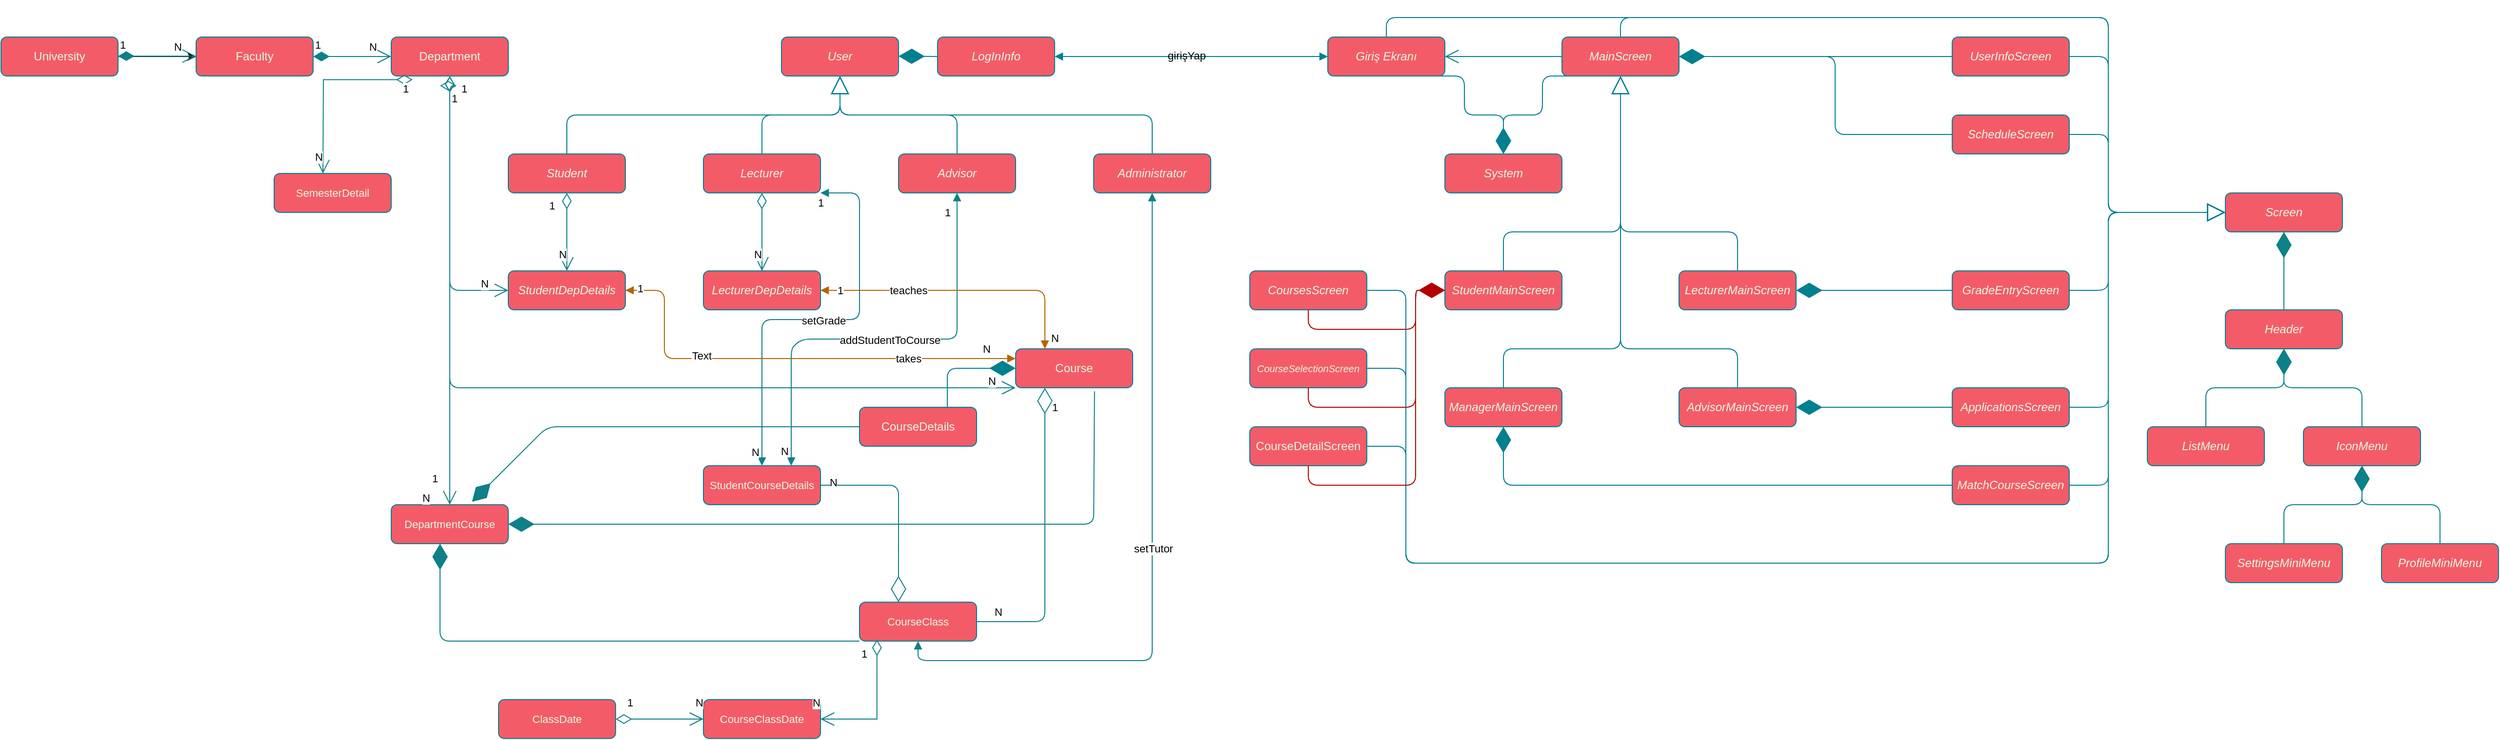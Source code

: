 <mxfile version="24.4.13" type="device">
  <diagram id="C5RBs43oDa-KdzZeNtuy" name="Page-1">
    <mxGraphModel dx="2745" dy="1398" grid="1" gridSize="10" guides="1" tooltips="1" connect="1" arrows="1" fold="1" page="1" pageScale="1" pageWidth="3600" pageHeight="1500" background="none" math="0" shadow="0">
      <root>
        <mxCell id="WIyWlLk6GJQsqaUBKTNV-0" />
        <mxCell id="WIyWlLk6GJQsqaUBKTNV-1" parent="WIyWlLk6GJQsqaUBKTNV-0" />
        <mxCell id="HRsbSEC_UIwpaZMOYt87-22" value="&lt;span style=&quot;font-style: italic; text-wrap: nowrap;&quot;&gt;User&lt;/span&gt;" style="html=1;whiteSpace=wrap;rounded=1;labelBackgroundColor=none;fillColor=#F45B69;strokeColor=#028090;fontColor=#E4FDE1;" parent="WIyWlLk6GJQsqaUBKTNV-1" vertex="1">
          <mxGeometry x="800" y="40" width="120" height="40" as="geometry" />
        </mxCell>
        <mxCell id="HRsbSEC_UIwpaZMOYt87-24" value="&lt;span style=&quot;font-style: italic; text-wrap: nowrap;&quot;&gt;Student&lt;/span&gt;" style="html=1;whiteSpace=wrap;rounded=1;labelBackgroundColor=none;fillColor=#F45B69;strokeColor=#028090;fontColor=#E4FDE1;" parent="WIyWlLk6GJQsqaUBKTNV-1" vertex="1">
          <mxGeometry x="520" y="160" width="120" height="40" as="geometry" />
        </mxCell>
        <mxCell id="HRsbSEC_UIwpaZMOYt87-25" value="&lt;span style=&quot;font-style: italic; text-wrap: nowrap;&quot;&gt;Advisor&lt;/span&gt;" style="html=1;whiteSpace=wrap;rounded=1;labelBackgroundColor=none;fillColor=#F45B69;strokeColor=#028090;fontColor=#E4FDE1;" parent="WIyWlLk6GJQsqaUBKTNV-1" vertex="1">
          <mxGeometry x="920" y="160" width="120" height="40" as="geometry" />
        </mxCell>
        <mxCell id="HRsbSEC_UIwpaZMOYt87-26" value="&lt;span style=&quot;font-style: italic; text-wrap: nowrap;&quot;&gt;Lecturer&lt;/span&gt;" style="html=1;whiteSpace=wrap;rounded=1;labelBackgroundColor=none;fillColor=#F45B69;strokeColor=#028090;fontColor=#E4FDE1;" parent="WIyWlLk6GJQsqaUBKTNV-1" vertex="1">
          <mxGeometry x="720" y="160" width="120" height="40" as="geometry" />
        </mxCell>
        <mxCell id="HRsbSEC_UIwpaZMOYt87-27" value="&lt;i&gt;Administrator&lt;/i&gt;" style="html=1;whiteSpace=wrap;align=center;rounded=1;labelBackgroundColor=none;fillColor=#F45B69;strokeColor=#028090;fontColor=#E4FDE1;" parent="WIyWlLk6GJQsqaUBKTNV-1" vertex="1">
          <mxGeometry x="1120" y="160" width="120" height="40" as="geometry" />
        </mxCell>
        <mxCell id="HRsbSEC_UIwpaZMOYt87-35" value="&lt;span style=&quot;font-style: italic; text-wrap: nowrap;&quot;&gt;System&lt;/span&gt;" style="html=1;whiteSpace=wrap;rounded=1;labelBackgroundColor=none;fillColor=#F45B69;strokeColor=#028090;fontColor=#E4FDE1;" parent="WIyWlLk6GJQsqaUBKTNV-1" vertex="1">
          <mxGeometry x="1480" y="160" width="120" height="40" as="geometry" />
        </mxCell>
        <mxCell id="HRsbSEC_UIwpaZMOYt87-36" value="&lt;span style=&quot;text-wrap: nowrap;&quot;&gt;&lt;i&gt;MainScreen&lt;/i&gt;&lt;/span&gt;" style="html=1;whiteSpace=wrap;rounded=1;labelBackgroundColor=none;fillColor=#F45B69;strokeColor=#028090;fontColor=#E4FDE1;" parent="WIyWlLk6GJQsqaUBKTNV-1" vertex="1">
          <mxGeometry x="1600" y="40" width="120" height="40" as="geometry" />
        </mxCell>
        <mxCell id="HRsbSEC_UIwpaZMOYt87-37" value="&lt;span style=&quot;font-style: italic; text-wrap: nowrap;&quot;&gt;Giriş Ekranı&lt;/span&gt;" style="html=1;whiteSpace=wrap;rounded=1;labelBackgroundColor=none;fillColor=#F45B69;strokeColor=#028090;fontColor=#E4FDE1;" parent="WIyWlLk6GJQsqaUBKTNV-1" vertex="1">
          <mxGeometry x="1360" y="40" width="120" height="40" as="geometry" />
        </mxCell>
        <mxCell id="HRsbSEC_UIwpaZMOYt87-39" value="" style="endArrow=diamondThin;endFill=1;endSize=24;html=1;rounded=1;entryX=0.5;entryY=0;entryDx=0;entryDy=0;labelBackgroundColor=none;strokeColor=#028090;fontColor=default;exitX=0.25;exitY=1;exitDx=0;exitDy=0;" parent="WIyWlLk6GJQsqaUBKTNV-1" source="HRsbSEC_UIwpaZMOYt87-36" target="HRsbSEC_UIwpaZMOYt87-35" edge="1">
          <mxGeometry width="160" relative="1" as="geometry">
            <mxPoint x="1580" y="70" as="sourcePoint" />
            <mxPoint x="1510" y="230" as="targetPoint" />
            <Array as="points">
              <mxPoint x="1580" y="80" />
              <mxPoint x="1580" y="120" />
              <mxPoint x="1540" y="120" />
            </Array>
          </mxGeometry>
        </mxCell>
        <mxCell id="HRsbSEC_UIwpaZMOYt87-47" value="&lt;span style=&quot;text-wrap: nowrap;&quot;&gt;&lt;i&gt;StudentMainScreen&lt;/i&gt;&lt;/span&gt;" style="html=1;whiteSpace=wrap;rounded=1;labelBackgroundColor=none;fillColor=#F45B69;strokeColor=#028090;fontColor=#E4FDE1;" parent="WIyWlLk6GJQsqaUBKTNV-1" vertex="1">
          <mxGeometry x="1480" y="280" width="120" height="40" as="geometry" />
        </mxCell>
        <mxCell id="HRsbSEC_UIwpaZMOYt87-48" value="&lt;span style=&quot;text-wrap: nowrap;&quot;&gt;&lt;i&gt;ManagerMainScreen&lt;/i&gt;&lt;/span&gt;" style="html=1;whiteSpace=wrap;rounded=1;strokeColor=#028090;labelBackgroundColor=none;fillColor=#F45B69;fontColor=#E4FDE1;" parent="WIyWlLk6GJQsqaUBKTNV-1" vertex="1">
          <mxGeometry x="1480" y="400" width="120" height="40" as="geometry" />
        </mxCell>
        <mxCell id="HRsbSEC_UIwpaZMOYt87-49" value="&lt;span style=&quot;text-wrap: nowrap;&quot;&gt;&lt;i&gt;AdvisorMainScreen&lt;/i&gt;&lt;/span&gt;" style="html=1;whiteSpace=wrap;rounded=1;labelBackgroundColor=none;fillColor=#F45B69;strokeColor=#028090;fontColor=#E4FDE1;" parent="WIyWlLk6GJQsqaUBKTNV-1" vertex="1">
          <mxGeometry x="1720" y="400" width="120" height="40" as="geometry" />
        </mxCell>
        <mxCell id="HRsbSEC_UIwpaZMOYt87-50" value="&lt;span style=&quot;text-wrap: nowrap;&quot;&gt;&lt;i&gt;LecturerMainScreen&lt;/i&gt;&lt;/span&gt;" style="html=1;whiteSpace=wrap;rounded=1;labelBackgroundColor=none;fillColor=#F45B69;strokeColor=#028090;fontColor=#E4FDE1;" parent="WIyWlLk6GJQsqaUBKTNV-1" vertex="1">
          <mxGeometry x="1720" y="280" width="120" height="40" as="geometry" />
        </mxCell>
        <mxCell id="HRsbSEC_UIwpaZMOYt87-58" value="" style="endArrow=diamondThin;endFill=1;endSize=24;html=1;rounded=1;entryX=0.5;entryY=0;entryDx=0;entryDy=0;labelBackgroundColor=none;strokeColor=#028090;fontColor=default;exitX=0.75;exitY=1;exitDx=0;exitDy=0;" parent="WIyWlLk6GJQsqaUBKTNV-1" source="HRsbSEC_UIwpaZMOYt87-37" target="HRsbSEC_UIwpaZMOYt87-35" edge="1">
          <mxGeometry width="160" relative="1" as="geometry">
            <mxPoint x="1420" y="160" as="sourcePoint" />
            <mxPoint x="1540" y="90" as="targetPoint" />
            <Array as="points">
              <mxPoint x="1500" y="80" />
              <mxPoint x="1500" y="120" />
              <mxPoint x="1540" y="120" />
            </Array>
          </mxGeometry>
        </mxCell>
        <mxCell id="HRsbSEC_UIwpaZMOYt87-59" value="&lt;span style=&quot;text-wrap: nowrap;&quot;&gt;&lt;i&gt;CoursesScreen&lt;/i&gt;&lt;/span&gt;" style="html=1;whiteSpace=wrap;rounded=1;labelBackgroundColor=none;fillColor=#F45B69;strokeColor=#028090;fontColor=#E4FDE1;" parent="WIyWlLk6GJQsqaUBKTNV-1" vertex="1">
          <mxGeometry x="1280" y="280" width="120" height="40" as="geometry" />
        </mxCell>
        <mxCell id="HRsbSEC_UIwpaZMOYt87-61" value="&lt;span style=&quot;text-wrap: nowrap;&quot;&gt;&lt;i&gt;ScheduleScreen&lt;/i&gt;&lt;/span&gt;" style="html=1;whiteSpace=wrap;rounded=1;labelBackgroundColor=none;fillColor=#F45B69;strokeColor=#028090;fontColor=#E4FDE1;" parent="WIyWlLk6GJQsqaUBKTNV-1" vertex="1">
          <mxGeometry x="2000" y="120" width="120" height="40" as="geometry" />
        </mxCell>
        <mxCell id="HRsbSEC_UIwpaZMOYt87-62" value="&lt;span style=&quot;text-wrap: nowrap;&quot;&gt;&lt;i&gt;UserInfoScreen&lt;/i&gt;&lt;/span&gt;" style="html=1;whiteSpace=wrap;rounded=1;labelBackgroundColor=none;fillColor=#F45B69;strokeColor=#028090;fontColor=#E4FDE1;" parent="WIyWlLk6GJQsqaUBKTNV-1" vertex="1">
          <mxGeometry x="2000" y="40" width="120" height="40" as="geometry" />
        </mxCell>
        <mxCell id="HRsbSEC_UIwpaZMOYt87-63" value="&lt;span style=&quot;text-wrap: nowrap;&quot;&gt;&lt;i&gt;ApplicationsScreen&lt;/i&gt;&lt;/span&gt;" style="html=1;whiteSpace=wrap;rounded=1;labelBackgroundColor=none;fillColor=#F45B69;strokeColor=#028090;fontColor=#E4FDE1;" parent="WIyWlLk6GJQsqaUBKTNV-1" vertex="1">
          <mxGeometry x="2000" y="400" width="120" height="40" as="geometry" />
        </mxCell>
        <mxCell id="HRsbSEC_UIwpaZMOYt87-67" value="" style="endArrow=diamondThin;endFill=1;endSize=24;html=1;rounded=1;entryX=0;entryY=0.5;entryDx=0;entryDy=0;exitX=0.5;exitY=1;exitDx=0;exitDy=0;labelBackgroundColor=none;strokeColor=#B20000;fontColor=default;fillColor=#e51400;" parent="WIyWlLk6GJQsqaUBKTNV-1" source="HRsbSEC_UIwpaZMOYt87-59" target="HRsbSEC_UIwpaZMOYt87-47" edge="1">
          <mxGeometry width="160" relative="1" as="geometry">
            <mxPoint x="1360" y="290" as="sourcePoint" />
            <mxPoint x="1520" y="390" as="targetPoint" />
            <Array as="points">
              <mxPoint x="1340" y="340" />
              <mxPoint x="1450" y="340" />
              <mxPoint x="1450" y="300" />
            </Array>
          </mxGeometry>
        </mxCell>
        <mxCell id="HRsbSEC_UIwpaZMOYt87-68" value="" style="endArrow=diamondThin;endFill=1;endSize=24;html=1;rounded=1;exitX=0;exitY=0.5;exitDx=0;exitDy=0;fillColor=#F45B69;strokeColor=#028090;labelBackgroundColor=none;fontColor=default;entryX=1;entryY=0.5;entryDx=0;entryDy=0;" parent="WIyWlLk6GJQsqaUBKTNV-1" source="HRsbSEC_UIwpaZMOYt87-62" target="HRsbSEC_UIwpaZMOYt87-36" edge="1">
          <mxGeometry width="160" relative="1" as="geometry">
            <mxPoint x="1740" y="110" as="sourcePoint" />
            <mxPoint x="1800" y="50" as="targetPoint" />
            <Array as="points">
              <mxPoint x="1850" y="60" />
            </Array>
          </mxGeometry>
        </mxCell>
        <mxCell id="HRsbSEC_UIwpaZMOYt87-69" value="" style="endArrow=diamondThin;endFill=1;endSize=24;html=1;rounded=1;exitX=0;exitY=0.5;exitDx=0;exitDy=0;fillColor=#F45B69;strokeColor=#028090;labelBackgroundColor=none;fontColor=default;entryX=1;entryY=0.5;entryDx=0;entryDy=0;" parent="WIyWlLk6GJQsqaUBKTNV-1" source="HRsbSEC_UIwpaZMOYt87-61" target="HRsbSEC_UIwpaZMOYt87-36" edge="1">
          <mxGeometry width="160" relative="1" as="geometry">
            <mxPoint x="1800" y="170" as="sourcePoint" />
            <mxPoint x="1790" y="100" as="targetPoint" />
            <Array as="points">
              <mxPoint x="1880" y="140" />
              <mxPoint x="1880" y="60" />
            </Array>
          </mxGeometry>
        </mxCell>
        <mxCell id="HRsbSEC_UIwpaZMOYt87-71" value="&lt;span style=&quot;text-wrap: nowrap;&quot;&gt;&lt;i&gt;&lt;font style=&quot;font-size: 10px;&quot;&gt;CourseSelectionScreen&lt;/font&gt;&lt;/i&gt;&lt;/span&gt;" style="html=1;whiteSpace=wrap;rounded=1;labelBackgroundColor=none;fillColor=#F45B69;strokeColor=#028090;fontColor=#E4FDE1;" parent="WIyWlLk6GJQsqaUBKTNV-1" vertex="1">
          <mxGeometry x="1280" y="360" width="120" height="40" as="geometry" />
        </mxCell>
        <mxCell id="HRsbSEC_UIwpaZMOYt87-73" value="Faculty" style="html=1;whiteSpace=wrap;rounded=1;labelBackgroundColor=none;fillColor=#F45B69;strokeColor=#028090;fontColor=#E4FDE1;" parent="WIyWlLk6GJQsqaUBKTNV-1" vertex="1">
          <mxGeometry x="200" y="40" width="120" height="40" as="geometry" />
        </mxCell>
        <mxCell id="HRsbSEC_UIwpaZMOYt87-88" value="" style="endArrow=diamondThin;endFill=1;endSize=24;html=1;rounded=1;exitX=0;exitY=0.5;exitDx=0;exitDy=0;entryX=1;entryY=0.5;entryDx=0;entryDy=0;labelBackgroundColor=none;strokeColor=#028090;fontColor=default;" parent="WIyWlLk6GJQsqaUBKTNV-1" source="HRsbSEC_UIwpaZMOYt87-63" target="HRsbSEC_UIwpaZMOYt87-49" edge="1">
          <mxGeometry width="160" relative="1" as="geometry">
            <mxPoint x="1960" y="510" as="sourcePoint" />
            <mxPoint x="2120" y="510" as="targetPoint" />
          </mxGeometry>
        </mxCell>
        <mxCell id="HRsbSEC_UIwpaZMOYt87-89" value="Course" style="html=1;whiteSpace=wrap;rounded=1;labelBackgroundColor=none;fillColor=#F45B69;strokeColor=#028090;fontColor=#E4FDE1;" parent="WIyWlLk6GJQsqaUBKTNV-1" vertex="1">
          <mxGeometry x="1040" y="360" width="120" height="40" as="geometry" />
        </mxCell>
        <mxCell id="HRsbSEC_UIwpaZMOYt87-106" value="" style="endArrow=open;endFill=1;endSize=12;html=1;rounded=1;exitX=0;exitY=0.5;exitDx=0;exitDy=0;entryX=1;entryY=0.5;entryDx=0;entryDy=0;labelBackgroundColor=none;strokeColor=#028090;fontColor=default;" parent="WIyWlLk6GJQsqaUBKTNV-1" source="HRsbSEC_UIwpaZMOYt87-36" target="HRsbSEC_UIwpaZMOYt87-37" edge="1">
          <mxGeometry width="160" relative="1" as="geometry">
            <mxPoint x="1480" y="220" as="sourcePoint" />
            <mxPoint x="1640" y="220" as="targetPoint" />
            <Array as="points">
              <mxPoint x="1560" y="60" />
              <mxPoint x="1510" y="60" />
            </Array>
          </mxGeometry>
        </mxCell>
        <mxCell id="HRsbSEC_UIwpaZMOYt87-118" value="" style="endArrow=block;endSize=16;endFill=0;html=1;rounded=1;exitX=0.5;exitY=0;exitDx=0;exitDy=0;entryX=0.5;entryY=1;entryDx=0;entryDy=0;labelBackgroundColor=none;strokeColor=#028090;fontColor=default;" parent="WIyWlLk6GJQsqaUBKTNV-1" source="HRsbSEC_UIwpaZMOYt87-24" target="HRsbSEC_UIwpaZMOYt87-22" edge="1">
          <mxGeometry width="160" relative="1" as="geometry">
            <mxPoint x="710" y="150" as="sourcePoint" />
            <mxPoint x="830" y="80" as="targetPoint" />
            <Array as="points">
              <mxPoint x="580" y="120" />
              <mxPoint x="740" y="120" />
              <mxPoint x="860" y="120" />
            </Array>
            <mxPoint as="offset" />
          </mxGeometry>
        </mxCell>
        <mxCell id="HRsbSEC_UIwpaZMOYt87-119" value="" style="endArrow=block;endSize=16;endFill=0;html=1;rounded=1;exitX=0.5;exitY=0;exitDx=0;exitDy=0;entryX=0.5;entryY=1;entryDx=0;entryDy=0;labelBackgroundColor=none;strokeColor=#028090;fontColor=default;" parent="WIyWlLk6GJQsqaUBKTNV-1" source="HRsbSEC_UIwpaZMOYt87-25" target="HRsbSEC_UIwpaZMOYt87-22" edge="1">
          <mxGeometry width="160" relative="1" as="geometry">
            <mxPoint x="750" y="180" as="sourcePoint" />
            <mxPoint x="920" y="130" as="targetPoint" />
            <Array as="points">
              <mxPoint x="980" y="120" />
              <mxPoint x="860" y="120" />
            </Array>
            <mxPoint as="offset" />
          </mxGeometry>
        </mxCell>
        <mxCell id="HRsbSEC_UIwpaZMOYt87-120" value="" style="endArrow=block;endSize=16;endFill=0;html=1;rounded=1;labelBackgroundColor=none;strokeColor=#028090;fontColor=default;exitX=0.5;exitY=0;exitDx=0;exitDy=0;" parent="WIyWlLk6GJQsqaUBKTNV-1" source="HRsbSEC_UIwpaZMOYt87-26" edge="1">
          <mxGeometry width="160" relative="1" as="geometry">
            <mxPoint x="740" y="160" as="sourcePoint" />
            <mxPoint x="860" y="80" as="targetPoint" />
            <Array as="points">
              <mxPoint x="780" y="120" />
              <mxPoint x="860" y="120" />
            </Array>
            <mxPoint as="offset" />
          </mxGeometry>
        </mxCell>
        <mxCell id="HRsbSEC_UIwpaZMOYt87-123" value="" style="endArrow=block;endSize=16;endFill=0;html=1;rounded=1;fillColor=#F45B69;strokeColor=#028090;labelBackgroundColor=none;fontColor=default;" parent="WIyWlLk6GJQsqaUBKTNV-1" edge="1">
          <mxGeometry width="160" relative="1" as="geometry">
            <mxPoint x="1540" y="280" as="sourcePoint" />
            <mxPoint x="1660" y="80" as="targetPoint" />
            <Array as="points">
              <mxPoint x="1540" y="240" />
              <mxPoint x="1660" y="240" />
            </Array>
            <mxPoint as="offset" />
          </mxGeometry>
        </mxCell>
        <mxCell id="HRsbSEC_UIwpaZMOYt87-124" value="" style="endArrow=block;endSize=16;endFill=0;html=1;rounded=1;fillColor=#F45B69;strokeColor=#028090;labelBackgroundColor=none;fontColor=default;entryX=0.5;entryY=1;entryDx=0;entryDy=0;" parent="WIyWlLk6GJQsqaUBKTNV-1" target="HRsbSEC_UIwpaZMOYt87-36" edge="1">
          <mxGeometry width="160" relative="1" as="geometry">
            <mxPoint x="1780" y="280" as="sourcePoint" />
            <mxPoint x="1670" y="110" as="targetPoint" />
            <Array as="points">
              <mxPoint x="1780" y="240" />
              <mxPoint x="1660" y="240" />
            </Array>
            <mxPoint as="offset" />
          </mxGeometry>
        </mxCell>
        <mxCell id="HRsbSEC_UIwpaZMOYt87-137" value="CourseDetailScreen" style="html=1;whiteSpace=wrap;rounded=1;labelBackgroundColor=none;fillColor=#F45B69;strokeColor=#028090;fontColor=#E4FDE1;" parent="WIyWlLk6GJQsqaUBKTNV-1" vertex="1">
          <mxGeometry x="1280" y="440" width="120" height="40" as="geometry" />
        </mxCell>
        <mxCell id="HRsbSEC_UIwpaZMOYt87-145" value="&lt;span style=&quot;text-wrap: nowrap;&quot;&gt;&lt;i&gt;GradeEntryScreen&lt;/i&gt;&lt;/span&gt;" style="html=1;whiteSpace=wrap;rounded=1;labelBackgroundColor=none;fillColor=#F45B69;strokeColor=#028090;fontColor=#E4FDE1;" parent="WIyWlLk6GJQsqaUBKTNV-1" vertex="1">
          <mxGeometry x="2000" y="280" width="120" height="40" as="geometry" />
        </mxCell>
        <mxCell id="HRsbSEC_UIwpaZMOYt87-146" value="" style="endArrow=diamondThin;endFill=1;endSize=24;html=1;rounded=1;exitX=0;exitY=0.5;exitDx=0;exitDy=0;entryX=1;entryY=0.5;entryDx=0;entryDy=0;fillColor=#F45B69;strokeColor=#028090;labelBackgroundColor=none;fontColor=default;" parent="WIyWlLk6GJQsqaUBKTNV-1" source="HRsbSEC_UIwpaZMOYt87-145" target="HRsbSEC_UIwpaZMOYt87-50" edge="1">
          <mxGeometry width="160" relative="1" as="geometry">
            <mxPoint x="2160" y="280" as="sourcePoint" />
            <mxPoint x="1880" y="310" as="targetPoint" />
            <Array as="points" />
          </mxGeometry>
        </mxCell>
        <mxCell id="HRsbSEC_UIwpaZMOYt87-171" value="" style="endArrow=block;startArrow=block;endFill=1;startFill=1;html=1;rounded=1;exitX=0;exitY=0.5;exitDx=0;exitDy=0;labelBackgroundColor=none;strokeColor=#028090;fontColor=default;entryX=1;entryY=0.5;entryDx=0;entryDy=0;" parent="WIyWlLk6GJQsqaUBKTNV-1" source="HRsbSEC_UIwpaZMOYt87-37" target="sTvr0ehfiAIf0PpwYISD-98" edge="1">
          <mxGeometry width="160" relative="1" as="geometry">
            <mxPoint x="1190" y="60" as="sourcePoint" />
            <mxPoint x="990" y="60" as="targetPoint" />
            <Array as="points">
              <mxPoint x="1320" y="60" />
              <mxPoint x="1200" y="60" />
              <mxPoint x="1110" y="60" />
            </Array>
          </mxGeometry>
        </mxCell>
        <mxCell id="HRsbSEC_UIwpaZMOYt87-172" value="girişYap" style="edgeLabel;html=1;align=center;verticalAlign=middle;resizable=0;points=[];rounded=1;labelBackgroundColor=none;fontColor=#000000;" parent="HRsbSEC_UIwpaZMOYt87-171" vertex="1" connectable="0">
          <mxGeometry x="0.04" y="-1" relative="1" as="geometry">
            <mxPoint as="offset" />
          </mxGeometry>
        </mxCell>
        <mxCell id="S6y_KCnDZLDPWBw1cH6A-22" value="" style="endArrow=block;endSize=16;endFill=0;html=1;rounded=1;fillColor=#F45B69;strokeColor=#028090;labelBackgroundColor=none;fontColor=default;exitX=0.5;exitY=0;exitDx=0;exitDy=0;" parent="WIyWlLk6GJQsqaUBKTNV-1" source="HRsbSEC_UIwpaZMOYt87-48" edge="1">
          <mxGeometry width="160" relative="1" as="geometry">
            <mxPoint x="1540" y="400" as="sourcePoint" />
            <mxPoint x="1660" y="80" as="targetPoint" />
            <Array as="points">
              <mxPoint x="1540" y="360" />
              <mxPoint x="1610" y="360" />
              <mxPoint x="1660" y="360" />
            </Array>
            <mxPoint as="offset" />
          </mxGeometry>
        </mxCell>
        <mxCell id="S6y_KCnDZLDPWBw1cH6A-23" value="" style="endArrow=block;endSize=16;endFill=0;html=1;rounded=1;fillColor=#F45B69;strokeColor=#028090;labelBackgroundColor=none;fontColor=default;" parent="WIyWlLk6GJQsqaUBKTNV-1" edge="1">
          <mxGeometry width="160" relative="1" as="geometry">
            <mxPoint x="1780" y="400" as="sourcePoint" />
            <mxPoint x="1660" y="80" as="targetPoint" />
            <Array as="points">
              <mxPoint x="1780" y="360" />
              <mxPoint x="1660" y="360" />
            </Array>
            <mxPoint as="offset" />
          </mxGeometry>
        </mxCell>
        <mxCell id="cDQj4f9Aj8YG3tiFzV7H-1" value="" style="endArrow=block;endSize=16;endFill=0;html=1;rounded=1;exitX=0.5;exitY=0;exitDx=0;exitDy=0;entryX=0.5;entryY=1;entryDx=0;entryDy=0;labelBackgroundColor=none;strokeColor=#028090;fontColor=default;" parent="WIyWlLk6GJQsqaUBKTNV-1" source="HRsbSEC_UIwpaZMOYt87-27" target="HRsbSEC_UIwpaZMOYt87-22" edge="1">
          <mxGeometry width="160" relative="1" as="geometry">
            <mxPoint x="1140" y="150" as="sourcePoint" />
            <mxPoint x="1020" y="70" as="targetPoint" />
            <Array as="points">
              <mxPoint x="1180" y="120" />
              <mxPoint x="1125" y="120" />
              <mxPoint x="860" y="120" />
            </Array>
            <mxPoint as="offset" />
          </mxGeometry>
        </mxCell>
        <mxCell id="cDQj4f9Aj8YG3tiFzV7H-3" value="&lt;span style=&quot;text-wrap: nowrap;&quot;&gt;&lt;i&gt;MatchCourseScreen&lt;/i&gt;&lt;/span&gt;" style="html=1;whiteSpace=wrap;rounded=1;labelBackgroundColor=none;fillColor=#F45B69;strokeColor=#028090;fontColor=#E4FDE1;" parent="WIyWlLk6GJQsqaUBKTNV-1" vertex="1">
          <mxGeometry x="2000" y="480" width="120" height="40" as="geometry" />
        </mxCell>
        <mxCell id="cDQj4f9Aj8YG3tiFzV7H-4" value="" style="endArrow=diamondThin;endFill=1;endSize=24;html=1;rounded=1;exitX=0;exitY=0.5;exitDx=0;exitDy=0;labelBackgroundColor=none;strokeColor=#028090;fontColor=default;entryX=0.5;entryY=1;entryDx=0;entryDy=0;" parent="WIyWlLk6GJQsqaUBKTNV-1" source="cDQj4f9Aj8YG3tiFzV7H-3" target="HRsbSEC_UIwpaZMOYt87-48" edge="1">
          <mxGeometry width="160" relative="1" as="geometry">
            <mxPoint x="1990" y="499.47" as="sourcePoint" />
            <mxPoint x="1830" y="499" as="targetPoint" />
            <Array as="points">
              <mxPoint x="1540" y="500" />
            </Array>
          </mxGeometry>
        </mxCell>
        <mxCell id="sTvr0ehfiAIf0PpwYISD-0" value="CourseDetails" style="html=1;whiteSpace=wrap;rounded=1;labelBackgroundColor=none;fillColor=#F45B69;strokeColor=#028090;fontColor=#E4FDE1;" parent="WIyWlLk6GJQsqaUBKTNV-1" vertex="1">
          <mxGeometry x="880" y="420" width="120" height="40" as="geometry" />
        </mxCell>
        <mxCell id="sTvr0ehfiAIf0PpwYISD-52" value="" style="edgeStyle=orthogonalEdgeStyle;rounded=0;orthogonalLoop=1;jettySize=auto;html=1;" parent="WIyWlLk6GJQsqaUBKTNV-1" source="sTvr0ehfiAIf0PpwYISD-3" target="HRsbSEC_UIwpaZMOYt87-73" edge="1">
          <mxGeometry relative="1" as="geometry" />
        </mxCell>
        <mxCell id="sTvr0ehfiAIf0PpwYISD-3" value="University" style="html=1;whiteSpace=wrap;rounded=1;labelBackgroundColor=none;fillColor=#F45B69;strokeColor=#028090;fontColor=#E4FDE1;" parent="WIyWlLk6GJQsqaUBKTNV-1" vertex="1">
          <mxGeometry y="40" width="120" height="40" as="geometry" />
        </mxCell>
        <mxCell id="sTvr0ehfiAIf0PpwYISD-4" value="Department" style="html=1;whiteSpace=wrap;rounded=1;labelBackgroundColor=none;fillColor=#F45B69;strokeColor=#028090;fontColor=#E4FDE1;" parent="WIyWlLk6GJQsqaUBKTNV-1" vertex="1">
          <mxGeometry x="400" y="40" width="120" height="40" as="geometry" />
        </mxCell>
        <mxCell id="sTvr0ehfiAIf0PpwYISD-5" value="&lt;span style=&quot;font-style: italic; text-wrap: nowrap;&quot;&gt;StudentDepDetails&lt;/span&gt;" style="html=1;whiteSpace=wrap;rounded=1;labelBackgroundColor=none;fillColor=#F45B69;strokeColor=#028090;fontColor=#E4FDE1;" parent="WIyWlLk6GJQsqaUBKTNV-1" vertex="1">
          <mxGeometry x="520" y="280" width="120" height="40" as="geometry" />
        </mxCell>
        <mxCell id="sTvr0ehfiAIf0PpwYISD-6" value="&lt;span style=&quot;font-style: italic; text-wrap: nowrap;&quot;&gt;LecturerDepDetails&lt;/span&gt;" style="html=1;whiteSpace=wrap;rounded=1;labelBackgroundColor=none;fillColor=#F45B69;strokeColor=#028090;fontColor=#E4FDE1;" parent="WIyWlLk6GJQsqaUBKTNV-1" vertex="1">
          <mxGeometry x="720" y="280" width="120" height="40" as="geometry" />
        </mxCell>
        <mxCell id="sTvr0ehfiAIf0PpwYISD-7" value="" style="endArrow=open;html=1;endSize=12;startArrow=diamondThin;startSize=14;startFill=0;edgeStyle=orthogonalEdgeStyle;rounded=0;exitX=0.5;exitY=1;exitDx=0;exitDy=0;entryX=0.5;entryY=0;entryDx=0;entryDy=0;fillColor=#b0e3e6;strokeColor=#0e8088;" parent="WIyWlLk6GJQsqaUBKTNV-1" source="HRsbSEC_UIwpaZMOYt87-24" target="sTvr0ehfiAIf0PpwYISD-5" edge="1">
          <mxGeometry relative="1" as="geometry">
            <mxPoint x="550" y="240" as="sourcePoint" />
            <mxPoint x="710" y="240" as="targetPoint" />
          </mxGeometry>
        </mxCell>
        <mxCell id="sTvr0ehfiAIf0PpwYISD-9" value="N" style="edgeLabel;resizable=0;html=1;align=right;verticalAlign=top;" parent="sTvr0ehfiAIf0PpwYISD-7" connectable="0" vertex="1">
          <mxGeometry x="1" relative="1" as="geometry">
            <mxPoint y="-30" as="offset" />
          </mxGeometry>
        </mxCell>
        <mxCell id="sTvr0ehfiAIf0PpwYISD-11" value="" style="endArrow=open;html=1;endSize=12;startArrow=diamondThin;startSize=14;startFill=0;edgeStyle=orthogonalEdgeStyle;rounded=0;exitX=0.5;exitY=1;exitDx=0;exitDy=0;fillColor=#b0e3e6;strokeColor=#0e8088;" parent="WIyWlLk6GJQsqaUBKTNV-1" source="HRsbSEC_UIwpaZMOYt87-26" edge="1">
          <mxGeometry relative="1" as="geometry">
            <mxPoint x="779.57" y="210" as="sourcePoint" />
            <mxPoint x="780" y="280" as="targetPoint" />
          </mxGeometry>
        </mxCell>
        <mxCell id="sTvr0ehfiAIf0PpwYISD-12" value="N" style="edgeLabel;resizable=0;html=1;align=right;verticalAlign=top;" parent="sTvr0ehfiAIf0PpwYISD-11" connectable="0" vertex="1">
          <mxGeometry x="1" relative="1" as="geometry">
            <mxPoint y="-30" as="offset" />
          </mxGeometry>
        </mxCell>
        <mxCell id="sTvr0ehfiAIf0PpwYISD-17" value="" style="endArrow=open;html=1;endSize=12;startArrow=diamondThin;startSize=14;startFill=0;edgeStyle=orthogonalEdgeStyle;rounded=1;exitX=0.5;exitY=1;exitDx=0;exitDy=0;entryX=0;entryY=0.5;entryDx=0;entryDy=0;fillColor=#b0e3e6;strokeColor=#0e8088;curved=0;" parent="WIyWlLk6GJQsqaUBKTNV-1" source="sTvr0ehfiAIf0PpwYISD-4" target="sTvr0ehfiAIf0PpwYISD-5" edge="1">
          <mxGeometry relative="1" as="geometry">
            <mxPoint x="360" y="190" as="sourcePoint" />
            <mxPoint x="520" y="190" as="targetPoint" />
          </mxGeometry>
        </mxCell>
        <mxCell id="sTvr0ehfiAIf0PpwYISD-19" value="N" style="edgeLabel;resizable=0;html=1;align=right;verticalAlign=top;" parent="sTvr0ehfiAIf0PpwYISD-17" connectable="0" vertex="1">
          <mxGeometry x="1" relative="1" as="geometry">
            <mxPoint x="-20" y="-20" as="offset" />
          </mxGeometry>
        </mxCell>
        <mxCell id="sTvr0ehfiAIf0PpwYISD-20" value="1" style="endArrow=open;html=1;endSize=12;startArrow=diamondThin;startSize=14;startFill=1;edgeStyle=orthogonalEdgeStyle;align=left;verticalAlign=bottom;rounded=0;exitX=1;exitY=0.5;exitDx=0;exitDy=0;entryX=0;entryY=0.5;entryDx=0;entryDy=0;movable=1;resizable=1;rotatable=1;deletable=1;editable=1;locked=0;connectable=1;fillColor=#b0e3e6;strokeColor=#0e8088;" parent="WIyWlLk6GJQsqaUBKTNV-1" source="HRsbSEC_UIwpaZMOYt87-73" target="sTvr0ehfiAIf0PpwYISD-4" edge="1">
          <mxGeometry x="-1" y="3" relative="1" as="geometry">
            <mxPoint x="350" y="10" as="sourcePoint" />
            <mxPoint x="510" y="10" as="targetPoint" />
          </mxGeometry>
        </mxCell>
        <mxCell id="sTvr0ehfiAIf0PpwYISD-21" value="N" style="edgeLabel;html=1;align=center;verticalAlign=middle;resizable=0;points=[];movable=0;rotatable=0;deletable=0;editable=0;locked=1;connectable=0;" parent="sTvr0ehfiAIf0PpwYISD-20" vertex="1" connectable="0">
          <mxGeometry x="0.284" y="2" relative="1" as="geometry">
            <mxPoint x="9" y="-8" as="offset" />
          </mxGeometry>
        </mxCell>
        <mxCell id="sTvr0ehfiAIf0PpwYISD-23" value="1" style="endArrow=open;html=1;endSize=12;startArrow=diamondThin;startSize=14;startFill=1;edgeStyle=orthogonalEdgeStyle;align=left;verticalAlign=bottom;rounded=0;exitX=1;exitY=0.5;exitDx=0;exitDy=0;entryX=0;entryY=0.5;entryDx=0;entryDy=0;movable=1;resizable=1;rotatable=1;deletable=1;editable=1;locked=0;connectable=1;fillColor=#b0e3e6;strokeColor=#0e8088;" parent="WIyWlLk6GJQsqaUBKTNV-1" edge="1">
          <mxGeometry x="-1" y="3" relative="1" as="geometry">
            <mxPoint x="120" y="59.57" as="sourcePoint" />
            <mxPoint x="200" y="59.57" as="targetPoint" />
          </mxGeometry>
        </mxCell>
        <mxCell id="sTvr0ehfiAIf0PpwYISD-24" value="N" style="edgeLabel;html=1;align=center;verticalAlign=middle;resizable=0;points=[];movable=0;rotatable=0;deletable=0;editable=0;locked=1;connectable=0;" parent="sTvr0ehfiAIf0PpwYISD-23" vertex="1" connectable="0">
          <mxGeometry x="0.284" y="2" relative="1" as="geometry">
            <mxPoint x="9" y="-8" as="offset" />
          </mxGeometry>
        </mxCell>
        <mxCell id="sTvr0ehfiAIf0PpwYISD-26" value="&lt;span style=&quot;text-wrap: nowrap;&quot;&gt;&lt;i&gt;Screen&lt;/i&gt;&lt;/span&gt;" style="html=1;whiteSpace=wrap;rounded=1;labelBackgroundColor=none;fillColor=#F45B69;strokeColor=#028090;fontColor=#E4FDE1;" parent="WIyWlLk6GJQsqaUBKTNV-1" vertex="1">
          <mxGeometry x="2280" y="200" width="120" height="40" as="geometry" />
        </mxCell>
        <mxCell id="sTvr0ehfiAIf0PpwYISD-27" value="" style="endArrow=block;endSize=16;endFill=0;html=1;rounded=1;fillColor=#F45B69;strokeColor=#028090;labelBackgroundColor=none;fontColor=default;entryX=0;entryY=0.5;entryDx=0;entryDy=0;exitX=1;exitY=0.5;exitDx=0;exitDy=0;" parent="WIyWlLk6GJQsqaUBKTNV-1" source="HRsbSEC_UIwpaZMOYt87-145" target="sTvr0ehfiAIf0PpwYISD-26" edge="1">
          <mxGeometry width="160" relative="1" as="geometry">
            <mxPoint x="2310" y="410" as="sourcePoint" />
            <mxPoint x="2190" y="90" as="targetPoint" />
            <Array as="points">
              <mxPoint x="2160" y="300" />
              <mxPoint x="2160" y="220" />
            </Array>
            <mxPoint as="offset" />
          </mxGeometry>
        </mxCell>
        <mxCell id="sTvr0ehfiAIf0PpwYISD-28" value="" style="endArrow=block;endSize=16;endFill=0;html=1;rounded=1;fillColor=#F45B69;strokeColor=#028090;labelBackgroundColor=none;fontColor=default;entryX=0;entryY=0.5;entryDx=0;entryDy=0;exitX=1;exitY=0.5;exitDx=0;exitDy=0;" parent="WIyWlLk6GJQsqaUBKTNV-1" source="HRsbSEC_UIwpaZMOYt87-61" target="sTvr0ehfiAIf0PpwYISD-26" edge="1">
          <mxGeometry width="160" relative="1" as="geometry">
            <mxPoint x="2060" y="230" as="sourcePoint" />
            <mxPoint x="2240" y="190" as="targetPoint" />
            <Array as="points">
              <mxPoint x="2160" y="140" />
              <mxPoint x="2160" y="220" />
            </Array>
            <mxPoint as="offset" />
          </mxGeometry>
        </mxCell>
        <mxCell id="sTvr0ehfiAIf0PpwYISD-29" value="" style="endArrow=block;endSize=16;endFill=0;html=1;rounded=1;fillColor=#F45B69;strokeColor=#028090;labelBackgroundColor=none;fontColor=default;entryX=0;entryY=0.5;entryDx=0;entryDy=0;exitX=1;exitY=0.5;exitDx=0;exitDy=0;" parent="WIyWlLk6GJQsqaUBKTNV-1" source="HRsbSEC_UIwpaZMOYt87-62" target="sTvr0ehfiAIf0PpwYISD-26" edge="1">
          <mxGeometry width="160" relative="1" as="geometry">
            <mxPoint x="2070" y="170" as="sourcePoint" />
            <mxPoint x="2250" y="230" as="targetPoint" />
            <Array as="points">
              <mxPoint x="2160" y="60" />
              <mxPoint x="2160" y="220" />
            </Array>
            <mxPoint as="offset" />
          </mxGeometry>
        </mxCell>
        <mxCell id="sTvr0ehfiAIf0PpwYISD-30" value="" style="endArrow=block;endSize=16;endFill=0;html=1;rounded=1;fillColor=#F45B69;strokeColor=#028090;labelBackgroundColor=none;fontColor=default;entryX=0;entryY=0.5;entryDx=0;entryDy=0;exitX=1;exitY=0.5;exitDx=0;exitDy=0;" parent="WIyWlLk6GJQsqaUBKTNV-1" source="HRsbSEC_UIwpaZMOYt87-63" target="sTvr0ehfiAIf0PpwYISD-26" edge="1">
          <mxGeometry width="160" relative="1" as="geometry">
            <mxPoint x="2190" y="330" as="sourcePoint" />
            <mxPoint x="2310" y="490" as="targetPoint" />
            <Array as="points">
              <mxPoint x="2160" y="420" />
              <mxPoint x="2160" y="220" />
            </Array>
            <mxPoint as="offset" />
          </mxGeometry>
        </mxCell>
        <mxCell id="sTvr0ehfiAIf0PpwYISD-31" value="" style="endArrow=block;endSize=16;endFill=0;html=1;rounded=1;fillColor=#F45B69;strokeColor=#028090;labelBackgroundColor=none;fontColor=default;entryX=0;entryY=0.5;entryDx=0;entryDy=0;exitX=1;exitY=0.5;exitDx=0;exitDy=0;" parent="WIyWlLk6GJQsqaUBKTNV-1" source="cDQj4f9Aj8YG3tiFzV7H-3" target="sTvr0ehfiAIf0PpwYISD-26" edge="1">
          <mxGeometry width="160" relative="1" as="geometry">
            <mxPoint x="2120" y="490" as="sourcePoint" />
            <mxPoint x="2240" y="290" as="targetPoint" />
            <Array as="points">
              <mxPoint x="2160" y="500" />
              <mxPoint x="2160" y="220" />
            </Array>
            <mxPoint as="offset" />
          </mxGeometry>
        </mxCell>
        <mxCell id="sTvr0ehfiAIf0PpwYISD-33" value="" style="endArrow=block;endSize=16;endFill=0;html=1;rounded=1;fillColor=#F45B69;strokeColor=#028090;labelBackgroundColor=none;fontColor=default;entryX=0;entryY=0.5;entryDx=0;entryDy=0;exitX=0.5;exitY=0;exitDx=0;exitDy=0;" parent="WIyWlLk6GJQsqaUBKTNV-1" source="HRsbSEC_UIwpaZMOYt87-36" target="sTvr0ehfiAIf0PpwYISD-26" edge="1">
          <mxGeometry width="160" relative="1" as="geometry">
            <mxPoint x="2150" y="450" as="sourcePoint" />
            <mxPoint x="2270" y="250" as="targetPoint" />
            <Array as="points">
              <mxPoint x="1660" y="20" />
              <mxPoint x="2160" y="20" />
              <mxPoint x="2160" y="220" />
            </Array>
            <mxPoint as="offset" />
          </mxGeometry>
        </mxCell>
        <mxCell id="sTvr0ehfiAIf0PpwYISD-34" value="" style="endArrow=block;endSize=16;endFill=0;html=1;rounded=1;fillColor=#F45B69;strokeColor=#028090;labelBackgroundColor=none;fontColor=default;exitX=0.5;exitY=0;exitDx=0;exitDy=0;" parent="WIyWlLk6GJQsqaUBKTNV-1" source="HRsbSEC_UIwpaZMOYt87-37" edge="1">
          <mxGeometry width="160" relative="1" as="geometry">
            <mxPoint x="1410" y="30" as="sourcePoint" />
            <mxPoint x="2280" y="220" as="targetPoint" />
            <Array as="points">
              <mxPoint x="1420" y="20" />
              <mxPoint x="1640" y="20" />
              <mxPoint x="2160" y="20" />
              <mxPoint x="2160" y="220" />
            </Array>
            <mxPoint as="offset" />
          </mxGeometry>
        </mxCell>
        <mxCell id="sTvr0ehfiAIf0PpwYISD-35" value="" style="endArrow=block;endSize=16;endFill=0;html=1;rounded=1;fillColor=#F45B69;strokeColor=#028090;labelBackgroundColor=none;fontColor=default;exitX=1;exitY=0.5;exitDx=0;exitDy=0;" parent="WIyWlLk6GJQsqaUBKTNV-1" source="HRsbSEC_UIwpaZMOYt87-71" edge="1">
          <mxGeometry width="160" relative="1" as="geometry">
            <mxPoint x="1590" y="570" as="sourcePoint" />
            <mxPoint x="2280" y="220" as="targetPoint" />
            <Array as="points">
              <mxPoint x="1440" y="380" />
              <mxPoint x="1440" y="580" />
              <mxPoint x="1620" y="580" />
              <mxPoint x="1770" y="580" />
              <mxPoint x="2080" y="580" />
              <mxPoint x="2120" y="580" />
              <mxPoint x="2160" y="580" />
              <mxPoint x="2160" y="220" />
            </Array>
            <mxPoint as="offset" />
          </mxGeometry>
        </mxCell>
        <mxCell id="sTvr0ehfiAIf0PpwYISD-36" value="" style="endArrow=block;endSize=16;endFill=0;html=1;rounded=1;fillColor=#F45B69;strokeColor=#028090;labelBackgroundColor=none;fontColor=default;exitX=1;exitY=0.5;exitDx=0;exitDy=0;" parent="WIyWlLk6GJQsqaUBKTNV-1" source="HRsbSEC_UIwpaZMOYt87-59" edge="1">
          <mxGeometry width="160" relative="1" as="geometry">
            <mxPoint x="1385" y="280" as="sourcePoint" />
            <mxPoint x="2280" y="220" as="targetPoint" />
            <Array as="points">
              <mxPoint x="1440" y="300" />
              <mxPoint x="1440" y="350" />
              <mxPoint x="1440" y="580" />
              <mxPoint x="1620" y="580" />
              <mxPoint x="1770" y="580" />
              <mxPoint x="2080" y="580" />
              <mxPoint x="2120" y="580" />
              <mxPoint x="2160" y="580" />
              <mxPoint x="2160" y="220" />
            </Array>
            <mxPoint as="offset" />
          </mxGeometry>
        </mxCell>
        <mxCell id="sTvr0ehfiAIf0PpwYISD-37" value="" style="endArrow=block;endSize=16;endFill=0;html=1;rounded=1;fillColor=#F45B69;strokeColor=#028090;labelBackgroundColor=none;fontColor=default;exitX=1;exitY=0.5;exitDx=0;exitDy=0;" parent="WIyWlLk6GJQsqaUBKTNV-1" source="HRsbSEC_UIwpaZMOYt87-137" edge="1">
          <mxGeometry width="160" relative="1" as="geometry">
            <mxPoint x="1210.0" y="550.0" as="sourcePoint" />
            <mxPoint x="2280" y="220" as="targetPoint" />
            <Array as="points">
              <mxPoint x="1440" y="460" />
              <mxPoint x="1440" y="580" />
              <mxPoint x="1620" y="580" />
              <mxPoint x="1770" y="580" />
              <mxPoint x="2080" y="580" />
              <mxPoint x="2120" y="580" />
              <mxPoint x="2160" y="580" />
              <mxPoint x="2160" y="220" />
            </Array>
            <mxPoint as="offset" />
          </mxGeometry>
        </mxCell>
        <mxCell id="sTvr0ehfiAIf0PpwYISD-38" value="&lt;font style=&quot;font-size: 11px;&quot;&gt;StudentCourseDetails&lt;/font&gt;" style="html=1;whiteSpace=wrap;rounded=1;labelBackgroundColor=none;fillColor=#F45B69;strokeColor=#028090;fontColor=#E4FDE1;" parent="WIyWlLk6GJQsqaUBKTNV-1" vertex="1">
          <mxGeometry x="720" y="480" width="120" height="40" as="geometry" />
        </mxCell>
        <mxCell id="sTvr0ehfiAIf0PpwYISD-39" value="&lt;span style=&quot;text-wrap: nowrap;&quot;&gt;&lt;i&gt;Header&lt;/i&gt;&lt;/span&gt;" style="html=1;whiteSpace=wrap;rounded=1;labelBackgroundColor=none;fillColor=#F45B69;strokeColor=#028090;fontColor=#E4FDE1;" parent="WIyWlLk6GJQsqaUBKTNV-1" vertex="1">
          <mxGeometry x="2280" y="320" width="120" height="40" as="geometry" />
        </mxCell>
        <mxCell id="sTvr0ehfiAIf0PpwYISD-40" value="" style="endArrow=diamondThin;endFill=1;endSize=24;html=1;rounded=0;exitX=0.5;exitY=0;exitDx=0;exitDy=0;entryX=0.5;entryY=1;entryDx=0;entryDy=0;fillColor=#b0e3e6;strokeColor=#0e8088;" parent="WIyWlLk6GJQsqaUBKTNV-1" source="sTvr0ehfiAIf0PpwYISD-39" target="sTvr0ehfiAIf0PpwYISD-26" edge="1">
          <mxGeometry width="160" relative="1" as="geometry">
            <mxPoint x="2340" y="260" as="sourcePoint" />
            <mxPoint x="2500" y="260" as="targetPoint" />
          </mxGeometry>
        </mxCell>
        <mxCell id="sTvr0ehfiAIf0PpwYISD-44" value="&lt;font style=&quot;font-size: 11px;&quot;&gt;CourseClass&lt;/font&gt;" style="html=1;whiteSpace=wrap;rounded=1;labelBackgroundColor=none;fillColor=#F45B69;strokeColor=#028090;fontColor=#E4FDE1;" parent="WIyWlLk6GJQsqaUBKTNV-1" vertex="1">
          <mxGeometry x="880" y="620" width="120" height="40" as="geometry" />
        </mxCell>
        <mxCell id="sTvr0ehfiAIf0PpwYISD-45" value="" style="endArrow=block;startArrow=block;endFill=1;startFill=1;html=1;rounded=1;exitX=1;exitY=1;exitDx=0;exitDy=0;entryX=0.5;entryY=0;entryDx=0;entryDy=0;curved=0;fillColor=#b0e3e6;strokeColor=#0e8088;" parent="WIyWlLk6GJQsqaUBKTNV-1" source="HRsbSEC_UIwpaZMOYt87-26" target="sTvr0ehfiAIf0PpwYISD-38" edge="1">
          <mxGeometry width="160" relative="1" as="geometry">
            <mxPoint x="730" y="390" as="sourcePoint" />
            <mxPoint x="890" y="390" as="targetPoint" />
            <Array as="points">
              <mxPoint x="880" y="200" />
              <mxPoint x="880" y="330" />
              <mxPoint x="780" y="330" />
            </Array>
          </mxGeometry>
        </mxCell>
        <mxCell id="sTvr0ehfiAIf0PpwYISD-46" value="setGrade" style="edgeLabel;html=1;align=center;verticalAlign=middle;resizable=0;points=[];" parent="sTvr0ehfiAIf0PpwYISD-45" vertex="1" connectable="0">
          <mxGeometry x="-0.013" y="1" relative="1" as="geometry">
            <mxPoint as="offset" />
          </mxGeometry>
        </mxCell>
        <mxCell id="sTvr0ehfiAIf0PpwYISD-88" value="1" style="edgeLabel;html=1;align=center;verticalAlign=middle;resizable=0;points=[];rotation=0;" parent="sTvr0ehfiAIf0PpwYISD-45" vertex="1" connectable="0">
          <mxGeometry x="-0.951" y="-3" relative="1" as="geometry">
            <mxPoint x="-11" y="7" as="offset" />
          </mxGeometry>
        </mxCell>
        <mxCell id="sTvr0ehfiAIf0PpwYISD-89" value="N" style="edgeLabel;html=1;align=center;verticalAlign=middle;resizable=0;points=[];" parent="sTvr0ehfiAIf0PpwYISD-45" vertex="1" connectable="0">
          <mxGeometry x="0.93" y="2" relative="1" as="geometry">
            <mxPoint x="-9" as="offset" />
          </mxGeometry>
        </mxCell>
        <mxCell id="sTvr0ehfiAIf0PpwYISD-47" value="" style="endArrow=block;startArrow=block;endFill=1;startFill=1;html=1;rounded=1;exitX=0.5;exitY=1;exitDx=0;exitDy=0;entryX=0.75;entryY=0;entryDx=0;entryDy=0;curved=0;fillColor=#b0e3e6;strokeColor=#0e8088;" parent="WIyWlLk6GJQsqaUBKTNV-1" source="HRsbSEC_UIwpaZMOYt87-25" target="sTvr0ehfiAIf0PpwYISD-38" edge="1">
          <mxGeometry width="160" relative="1" as="geometry">
            <mxPoint x="890" y="280" as="sourcePoint" />
            <mxPoint x="890" y="420" as="targetPoint" />
            <Array as="points">
              <mxPoint x="980" y="350" />
              <mxPoint x="940" y="350" />
              <mxPoint x="890" y="350" />
              <mxPoint x="850" y="350" />
              <mxPoint x="820" y="350" />
              <mxPoint x="810" y="360" />
            </Array>
          </mxGeometry>
        </mxCell>
        <mxCell id="sTvr0ehfiAIf0PpwYISD-48" value="addStudentToCourse" style="edgeLabel;html=1;align=center;verticalAlign=middle;resizable=0;points=[];" parent="sTvr0ehfiAIf0PpwYISD-47" vertex="1" connectable="0">
          <mxGeometry x="-0.013" y="1" relative="1" as="geometry">
            <mxPoint as="offset" />
          </mxGeometry>
        </mxCell>
        <mxCell id="sTvr0ehfiAIf0PpwYISD-90" value="N" style="edgeLabel;html=1;align=center;verticalAlign=middle;resizable=0;points=[];" parent="sTvr0ehfiAIf0PpwYISD-47" vertex="1" connectable="0">
          <mxGeometry x="0.93" y="2" relative="1" as="geometry">
            <mxPoint x="-9" as="offset" />
          </mxGeometry>
        </mxCell>
        <mxCell id="sTvr0ehfiAIf0PpwYISD-54" value="" style="endArrow=diamondThin;endFill=1;endSize=24;html=1;rounded=1;entryX=0;entryY=0.5;entryDx=0;entryDy=0;exitX=0.5;exitY=1;exitDx=0;exitDy=0;labelBackgroundColor=none;strokeColor=#B20000;fontColor=default;fillColor=#e51400;" parent="WIyWlLk6GJQsqaUBKTNV-1" target="HRsbSEC_UIwpaZMOYt87-47" edge="1">
          <mxGeometry width="160" relative="1" as="geometry">
            <mxPoint x="1340" y="400" as="sourcePoint" />
            <mxPoint x="1480" y="380" as="targetPoint" />
            <Array as="points">
              <mxPoint x="1340" y="420" />
              <mxPoint x="1450" y="420" />
              <mxPoint x="1450" y="300" />
            </Array>
          </mxGeometry>
        </mxCell>
        <mxCell id="sTvr0ehfiAIf0PpwYISD-55" value="" style="endArrow=diamondThin;endFill=1;endSize=24;html=1;rounded=1;entryX=0;entryY=0.5;entryDx=0;entryDy=0;exitX=0.5;exitY=1;exitDx=0;exitDy=0;labelBackgroundColor=none;strokeColor=#B20000;fontColor=default;fillColor=#e51400;" parent="WIyWlLk6GJQsqaUBKTNV-1" target="HRsbSEC_UIwpaZMOYt87-47" edge="1">
          <mxGeometry width="160" relative="1" as="geometry">
            <mxPoint x="1340" y="480" as="sourcePoint" />
            <mxPoint x="1480" y="460" as="targetPoint" />
            <Array as="points">
              <mxPoint x="1340" y="500" />
              <mxPoint x="1450" y="500" />
              <mxPoint x="1450" y="300" />
            </Array>
          </mxGeometry>
        </mxCell>
        <mxCell id="sTvr0ehfiAIf0PpwYISD-59" value="&lt;span style=&quot;text-wrap: nowrap;&quot;&gt;&lt;i&gt;ListMenu&lt;/i&gt;&lt;/span&gt;" style="html=1;whiteSpace=wrap;rounded=1;labelBackgroundColor=none;fillColor=#F45B69;strokeColor=#028090;fontColor=#E4FDE1;" parent="WIyWlLk6GJQsqaUBKTNV-1" vertex="1">
          <mxGeometry x="2200" y="440" width="120" height="40" as="geometry" />
        </mxCell>
        <mxCell id="sTvr0ehfiAIf0PpwYISD-60" value="&lt;span style=&quot;text-wrap: nowrap;&quot;&gt;&lt;i&gt;IconMenu&lt;/i&gt;&lt;/span&gt;" style="html=1;whiteSpace=wrap;rounded=1;labelBackgroundColor=none;fillColor=#F45B69;strokeColor=#028090;fontColor=#E4FDE1;" parent="WIyWlLk6GJQsqaUBKTNV-1" vertex="1">
          <mxGeometry x="2360" y="440" width="120" height="40" as="geometry" />
        </mxCell>
        <mxCell id="sTvr0ehfiAIf0PpwYISD-61" value="" style="endArrow=diamondThin;endFill=1;endSize=24;html=1;rounded=1;exitX=0.5;exitY=0;exitDx=0;exitDy=0;entryX=0.5;entryY=1;entryDx=0;entryDy=0;fillColor=#b0e3e6;strokeColor=#0e8088;curved=0;" parent="WIyWlLk6GJQsqaUBKTNV-1" source="sTvr0ehfiAIf0PpwYISD-59" target="sTvr0ehfiAIf0PpwYISD-39" edge="1">
          <mxGeometry width="160" relative="1" as="geometry">
            <mxPoint x="2340" y="450" as="sourcePoint" />
            <mxPoint x="2340" y="370" as="targetPoint" />
            <Array as="points">
              <mxPoint x="2260" y="400" />
              <mxPoint x="2340" y="400" />
            </Array>
          </mxGeometry>
        </mxCell>
        <mxCell id="sTvr0ehfiAIf0PpwYISD-62" value="" style="endArrow=diamondThin;endFill=1;endSize=24;html=1;rounded=1;exitX=0.5;exitY=0;exitDx=0;exitDy=0;entryX=0.5;entryY=1;entryDx=0;entryDy=0;fillColor=#b0e3e6;strokeColor=#0e8088;curved=0;" parent="WIyWlLk6GJQsqaUBKTNV-1" source="sTvr0ehfiAIf0PpwYISD-60" target="sTvr0ehfiAIf0PpwYISD-39" edge="1">
          <mxGeometry width="160" relative="1" as="geometry">
            <mxPoint x="2440" y="380" as="sourcePoint" />
            <mxPoint x="2440" y="300" as="targetPoint" />
            <Array as="points">
              <mxPoint x="2420" y="400" />
              <mxPoint x="2340" y="400" />
            </Array>
          </mxGeometry>
        </mxCell>
        <mxCell id="sTvr0ehfiAIf0PpwYISD-63" value="&lt;span style=&quot;text-wrap: nowrap;&quot;&gt;&lt;i&gt;SettingsMiniMenu&lt;/i&gt;&lt;/span&gt;" style="html=1;whiteSpace=wrap;rounded=1;labelBackgroundColor=none;fillColor=#F45B69;strokeColor=#028090;fontColor=#E4FDE1;" parent="WIyWlLk6GJQsqaUBKTNV-1" vertex="1">
          <mxGeometry x="2280" y="560" width="120" height="40" as="geometry" />
        </mxCell>
        <mxCell id="sTvr0ehfiAIf0PpwYISD-64" value="&lt;span style=&quot;text-wrap: nowrap;&quot;&gt;&lt;i&gt;ProfileMiniMenu&lt;/i&gt;&lt;/span&gt;" style="html=1;whiteSpace=wrap;rounded=1;labelBackgroundColor=none;fillColor=#F45B69;strokeColor=#028090;fontColor=#E4FDE1;" parent="WIyWlLk6GJQsqaUBKTNV-1" vertex="1">
          <mxGeometry x="2440" y="560" width="120" height="40" as="geometry" />
        </mxCell>
        <mxCell id="sTvr0ehfiAIf0PpwYISD-65" value="" style="endArrow=diamondThin;endFill=1;endSize=24;html=1;rounded=1;exitX=0.5;exitY=0;exitDx=0;exitDy=0;entryX=0.5;entryY=1;entryDx=0;entryDy=0;fillColor=#b0e3e6;strokeColor=#0e8088;curved=0;" parent="WIyWlLk6GJQsqaUBKTNV-1" edge="1">
          <mxGeometry width="160" relative="1" as="geometry">
            <mxPoint x="2340" y="560" as="sourcePoint" />
            <mxPoint x="2420" y="480" as="targetPoint" />
            <Array as="points">
              <mxPoint x="2340" y="520" />
              <mxPoint x="2420" y="520" />
            </Array>
          </mxGeometry>
        </mxCell>
        <mxCell id="sTvr0ehfiAIf0PpwYISD-66" value="" style="endArrow=diamondThin;endFill=1;endSize=24;html=1;rounded=1;exitX=0.5;exitY=0;exitDx=0;exitDy=0;entryX=0.5;entryY=1;entryDx=0;entryDy=0;fillColor=#b0e3e6;strokeColor=#0e8088;curved=0;" parent="WIyWlLk6GJQsqaUBKTNV-1" edge="1">
          <mxGeometry width="160" relative="1" as="geometry">
            <mxPoint x="2500" y="560" as="sourcePoint" />
            <mxPoint x="2420" y="480" as="targetPoint" />
            <Array as="points">
              <mxPoint x="2500" y="520" />
              <mxPoint x="2420" y="520" />
            </Array>
          </mxGeometry>
        </mxCell>
        <mxCell id="sTvr0ehfiAIf0PpwYISD-67" value="" style="endArrow=diamondThin;endFill=1;endSize=24;html=1;rounded=1;exitX=0.75;exitY=0;exitDx=0;exitDy=0;labelBackgroundColor=none;strokeColor=#028090;fontColor=default;entryX=0;entryY=0.5;entryDx=0;entryDy=0;" parent="WIyWlLk6GJQsqaUBKTNV-1" source="sTvr0ehfiAIf0PpwYISD-0" target="HRsbSEC_UIwpaZMOYt87-89" edge="1">
          <mxGeometry width="160" relative="1" as="geometry">
            <mxPoint x="1410" y="640" as="sourcePoint" />
            <mxPoint x="950" y="580" as="targetPoint" />
            <Array as="points">
              <mxPoint x="970" y="380" />
              <mxPoint x="990" y="380" />
            </Array>
          </mxGeometry>
        </mxCell>
        <mxCell id="sTvr0ehfiAIf0PpwYISD-72" value="" style="endArrow=diamondThin;endFill=0;endSize=24;html=1;rounded=1;curved=0;fillColor=#b0e3e6;strokeColor=#0e8088;exitX=1;exitY=0.5;exitDx=0;exitDy=0;entryX=0.25;entryY=1;entryDx=0;entryDy=0;" parent="WIyWlLk6GJQsqaUBKTNV-1" source="sTvr0ehfiAIf0PpwYISD-44" target="HRsbSEC_UIwpaZMOYt87-89" edge="1">
          <mxGeometry width="160" relative="1" as="geometry">
            <mxPoint x="1020" y="539.66" as="sourcePoint" />
            <mxPoint x="1180" y="539.66" as="targetPoint" />
            <Array as="points">
              <mxPoint x="1070" y="640" />
            </Array>
          </mxGeometry>
        </mxCell>
        <mxCell id="sTvr0ehfiAIf0PpwYISD-73" value="N" style="edgeLabel;html=1;align=center;verticalAlign=middle;resizable=0;points=[];" parent="sTvr0ehfiAIf0PpwYISD-72" vertex="1" connectable="0">
          <mxGeometry x="-0.777" relative="1" as="geometry">
            <mxPoint x="-13" y="-10" as="offset" />
          </mxGeometry>
        </mxCell>
        <mxCell id="sTvr0ehfiAIf0PpwYISD-74" value="" style="endArrow=diamondThin;endFill=0;endSize=24;html=1;rounded=1;curved=0;fillColor=#b0e3e6;strokeColor=#0e8088;entryX=0.333;entryY=0;entryDx=0;entryDy=0;entryPerimeter=0;exitX=1;exitY=0.5;exitDx=0;exitDy=0;" parent="WIyWlLk6GJQsqaUBKTNV-1" source="sTvr0ehfiAIf0PpwYISD-38" target="sTvr0ehfiAIf0PpwYISD-44" edge="1">
          <mxGeometry width="160" relative="1" as="geometry">
            <mxPoint x="850" y="510" as="sourcePoint" />
            <mxPoint x="860" y="470" as="targetPoint" />
            <Array as="points">
              <mxPoint x="920" y="500" />
              <mxPoint x="920" y="530" />
            </Array>
          </mxGeometry>
        </mxCell>
        <mxCell id="sTvr0ehfiAIf0PpwYISD-75" value="N" style="edgeLabel;html=1;align=center;verticalAlign=middle;resizable=0;points=[];" parent="sTvr0ehfiAIf0PpwYISD-74" vertex="1" connectable="0">
          <mxGeometry x="-0.777" relative="1" as="geometry">
            <mxPoint x="-10" y="-3" as="offset" />
          </mxGeometry>
        </mxCell>
        <mxCell id="sTvr0ehfiAIf0PpwYISD-76" value="" style="endArrow=block;startArrow=block;endFill=1;startFill=1;html=1;rounded=1;exitX=1;exitY=0.5;exitDx=0;exitDy=0;curved=0;fillColor=#fad7ac;strokeColor=#b46504;" parent="WIyWlLk6GJQsqaUBKTNV-1" source="sTvr0ehfiAIf0PpwYISD-5" edge="1">
          <mxGeometry width="160" relative="1" as="geometry">
            <mxPoint x="640" y="180" as="sourcePoint" />
            <mxPoint x="1040" y="370" as="targetPoint" />
            <Array as="points">
              <mxPoint x="680" y="300" />
              <mxPoint x="680" y="340" />
              <mxPoint x="680" y="370" />
            </Array>
          </mxGeometry>
        </mxCell>
        <mxCell id="sTvr0ehfiAIf0PpwYISD-79" value="takes" style="edgeLabel;html=1;align=center;verticalAlign=middle;resizable=0;points=[];" parent="sTvr0ehfiAIf0PpwYISD-76" vertex="1" connectable="0">
          <mxGeometry x="0.022" y="-2" relative="1" as="geometry">
            <mxPoint x="120" y="-2" as="offset" />
          </mxGeometry>
        </mxCell>
        <mxCell id="sTvr0ehfiAIf0PpwYISD-84" value="1" style="edgeLabel;html=1;align=center;verticalAlign=middle;resizable=0;points=[];" parent="sTvr0ehfiAIf0PpwYISD-76" vertex="1" connectable="0">
          <mxGeometry x="-0.939" y="2" relative="1" as="geometry">
            <mxPoint as="offset" />
          </mxGeometry>
        </mxCell>
        <mxCell id="sTvr0ehfiAIf0PpwYISD-85" value="N" style="edgeLabel;html=1;align=center;verticalAlign=middle;resizable=0;points=[];" parent="sTvr0ehfiAIf0PpwYISD-76" vertex="1" connectable="0">
          <mxGeometry x="0.936" y="2" relative="1" as="geometry">
            <mxPoint x="-15" y="-8" as="offset" />
          </mxGeometry>
        </mxCell>
        <mxCell id="wKZJ6vKQrtR2dbG4FHXV-1" value="Text" style="edgeLabel;html=1;align=center;verticalAlign=middle;resizable=0;points=[];" parent="sTvr0ehfiAIf0PpwYISD-76" vertex="1" connectable="0">
          <mxGeometry x="-0.372" y="3" relative="1" as="geometry">
            <mxPoint as="offset" />
          </mxGeometry>
        </mxCell>
        <mxCell id="sTvr0ehfiAIf0PpwYISD-80" value="" style="endArrow=block;startArrow=block;endFill=1;startFill=1;html=1;rounded=1;exitX=1;exitY=0.5;exitDx=0;exitDy=0;curved=0;fillColor=#fad7ac;strokeColor=#b46504;entryX=0.25;entryY=0;entryDx=0;entryDy=0;" parent="WIyWlLk6GJQsqaUBKTNV-1" source="sTvr0ehfiAIf0PpwYISD-6" target="HRsbSEC_UIwpaZMOYt87-89" edge="1">
          <mxGeometry width="160" relative="1" as="geometry">
            <mxPoint x="840" y="180" as="sourcePoint" />
            <mxPoint x="1240" y="370" as="targetPoint" />
            <Array as="points">
              <mxPoint x="1070" y="300" />
            </Array>
          </mxGeometry>
        </mxCell>
        <mxCell id="sTvr0ehfiAIf0PpwYISD-81" value="teaches" style="edgeLabel;html=1;align=center;verticalAlign=middle;resizable=0;points=[];" parent="sTvr0ehfiAIf0PpwYISD-80" vertex="1" connectable="0">
          <mxGeometry x="0.022" y="-2" relative="1" as="geometry">
            <mxPoint x="-58" y="-2" as="offset" />
          </mxGeometry>
        </mxCell>
        <mxCell id="sTvr0ehfiAIf0PpwYISD-82" value="1" style="edgeLabel;html=1;align=center;verticalAlign=middle;resizable=0;points=[];" parent="sTvr0ehfiAIf0PpwYISD-80" vertex="1" connectable="0">
          <mxGeometry x="-0.082" y="-2" relative="1" as="geometry">
            <mxPoint x="-113" y="-2" as="offset" />
          </mxGeometry>
        </mxCell>
        <mxCell id="sTvr0ehfiAIf0PpwYISD-83" value="N" style="edgeLabel;html=1;align=center;verticalAlign=middle;resizable=0;points=[];" parent="sTvr0ehfiAIf0PpwYISD-80" vertex="1" connectable="0">
          <mxGeometry x="0.874" relative="1" as="geometry">
            <mxPoint x="10" y="7" as="offset" />
          </mxGeometry>
        </mxCell>
        <mxCell id="sTvr0ehfiAIf0PpwYISD-91" value="" style="endArrow=block;startArrow=block;endFill=1;startFill=1;html=1;rounded=1;exitX=0.5;exitY=1;exitDx=0;exitDy=0;curved=0;fillColor=#b0e3e6;strokeColor=#0e8088;entryX=0.5;entryY=1;entryDx=0;entryDy=0;" parent="WIyWlLk6GJQsqaUBKTNV-1" target="sTvr0ehfiAIf0PpwYISD-44" edge="1">
          <mxGeometry width="160" relative="1" as="geometry">
            <mxPoint x="1180" y="200" as="sourcePoint" />
            <mxPoint x="1160" y="590" as="targetPoint" />
            <Array as="points">
              <mxPoint x="1180" y="360" />
              <mxPoint x="1180" y="600" />
              <mxPoint x="1180" y="680" />
              <mxPoint x="1070" y="680" />
              <mxPoint x="940" y="680" />
            </Array>
          </mxGeometry>
        </mxCell>
        <mxCell id="sTvr0ehfiAIf0PpwYISD-92" value="setTutor" style="edgeLabel;html=1;align=center;verticalAlign=middle;resizable=0;points=[];" parent="sTvr0ehfiAIf0PpwYISD-91" vertex="1" connectable="0">
          <mxGeometry x="-0.013" y="1" relative="1" as="geometry">
            <mxPoint as="offset" />
          </mxGeometry>
        </mxCell>
        <mxCell id="sTvr0ehfiAIf0PpwYISD-94" value="" style="endArrow=open;html=1;endSize=12;startArrow=diamondThin;startSize=14;startFill=0;edgeStyle=orthogonalEdgeStyle;rounded=1;exitX=0.5;exitY=1;exitDx=0;exitDy=0;entryX=0;entryY=1;entryDx=0;entryDy=0;fillColor=#b0e3e6;strokeColor=#0e8088;curved=0;" parent="WIyWlLk6GJQsqaUBKTNV-1" source="sTvr0ehfiAIf0PpwYISD-4" target="HRsbSEC_UIwpaZMOYt87-89" edge="1">
          <mxGeometry relative="1" as="geometry">
            <mxPoint x="370" y="290" as="sourcePoint" />
            <mxPoint x="430" y="510" as="targetPoint" />
            <Array as="points">
              <mxPoint x="460" y="400" />
            </Array>
          </mxGeometry>
        </mxCell>
        <mxCell id="sTvr0ehfiAIf0PpwYISD-95" value="1" style="edgeLabel;resizable=0;html=1;align=left;verticalAlign=top;" parent="sTvr0ehfiAIf0PpwYISD-94" connectable="0" vertex="1">
          <mxGeometry x="-1" relative="1" as="geometry">
            <mxPoint x="10" as="offset" />
          </mxGeometry>
        </mxCell>
        <mxCell id="sTvr0ehfiAIf0PpwYISD-96" value="N" style="edgeLabel;resizable=0;html=1;align=right;verticalAlign=top;" parent="sTvr0ehfiAIf0PpwYISD-94" connectable="0" vertex="1">
          <mxGeometry x="1" relative="1" as="geometry">
            <mxPoint x="-20" y="-20" as="offset" />
          </mxGeometry>
        </mxCell>
        <mxCell id="sTvr0ehfiAIf0PpwYISD-98" value="&lt;span style=&quot;font-style: italic; text-wrap: nowrap;&quot;&gt;LogInInfo&lt;/span&gt;" style="html=1;whiteSpace=wrap;rounded=1;labelBackgroundColor=none;fillColor=#F45B69;strokeColor=#028090;fontColor=#E4FDE1;" parent="WIyWlLk6GJQsqaUBKTNV-1" vertex="1">
          <mxGeometry x="960" y="40" width="120" height="40" as="geometry" />
        </mxCell>
        <mxCell id="sTvr0ehfiAIf0PpwYISD-103" value="" style="endArrow=diamondThin;endFill=1;endSize=24;html=1;rounded=1;exitX=0;exitY=0.5;exitDx=0;exitDy=0;entryX=1;entryY=0.5;entryDx=0;entryDy=0;fillColor=#F45B69;strokeColor=#028090;labelBackgroundColor=none;fontColor=default;" parent="WIyWlLk6GJQsqaUBKTNV-1" source="sTvr0ehfiAIf0PpwYISD-98" edge="1">
          <mxGeometry width="160" relative="1" as="geometry">
            <mxPoint x="1080" y="59.62" as="sourcePoint" />
            <mxPoint x="920" y="59.62" as="targetPoint" />
            <Array as="points" />
          </mxGeometry>
        </mxCell>
        <mxCell id="wKZJ6vKQrtR2dbG4FHXV-0" value="1" style="edgeLabel;resizable=0;html=1;align=left;verticalAlign=top;" parent="WIyWlLk6GJQsqaUBKTNV-1" connectable="0" vertex="1">
          <mxGeometry x="560" y="200" as="geometry" />
        </mxCell>
        <mxCell id="wKZJ6vKQrtR2dbG4FHXV-2" value="1" style="edgeLabel;html=1;align=center;verticalAlign=middle;resizable=0;points=[];" parent="WIyWlLk6GJQsqaUBKTNV-1" vertex="1" connectable="0">
          <mxGeometry x="970" y="220" as="geometry" />
        </mxCell>
        <mxCell id="wKZJ6vKQrtR2dbG4FHXV-3" value="1" style="edgeLabel;html=1;align=center;verticalAlign=middle;resizable=0;points=[];" parent="WIyWlLk6GJQsqaUBKTNV-1" vertex="1" connectable="0">
          <mxGeometry x="1080" y="420" as="geometry" />
        </mxCell>
        <mxCell id="wKZJ6vKQrtR2dbG4FHXV-4" value="&lt;font data-sider-select-id=&quot;b4814efd-57f5-4d69-ad09-c4e58f126978&quot; style=&quot;font-size: 11px;&quot;&gt;DepartmentCourse&lt;/font&gt;" style="html=1;whiteSpace=wrap;rounded=1;labelBackgroundColor=none;fillColor=#F45B69;strokeColor=#028090;fontColor=#E4FDE1;" parent="WIyWlLk6GJQsqaUBKTNV-1" vertex="1">
          <mxGeometry x="400" y="520" width="120" height="40" as="geometry" />
        </mxCell>
        <mxCell id="wKZJ6vKQrtR2dbG4FHXV-8" value="" style="endArrow=open;html=1;endSize=12;startArrow=diamondThin;startSize=14;startFill=0;edgeStyle=orthogonalEdgeStyle;rounded=1;entryX=0.5;entryY=0;entryDx=0;entryDy=0;fillColor=#b0e3e6;strokeColor=#0e8088;curved=0;" parent="WIyWlLk6GJQsqaUBKTNV-1" target="wKZJ6vKQrtR2dbG4FHXV-4" edge="1">
          <mxGeometry relative="1" as="geometry">
            <mxPoint x="450" y="90" as="sourcePoint" />
            <mxPoint x="940" y="720" as="targetPoint" />
            <Array as="points">
              <mxPoint x="460" y="90" />
            </Array>
          </mxGeometry>
        </mxCell>
        <mxCell id="wKZJ6vKQrtR2dbG4FHXV-9" value="1" style="edgeLabel;resizable=0;html=1;align=left;verticalAlign=top;" parent="wKZJ6vKQrtR2dbG4FHXV-8" connectable="0" vertex="1">
          <mxGeometry x="-1" relative="1" as="geometry">
            <mxPoint x="10" as="offset" />
          </mxGeometry>
        </mxCell>
        <mxCell id="wKZJ6vKQrtR2dbG4FHXV-10" value="N" style="edgeLabel;resizable=0;html=1;align=right;verticalAlign=top;" parent="wKZJ6vKQrtR2dbG4FHXV-8" connectable="0" vertex="1">
          <mxGeometry x="1" relative="1" as="geometry">
            <mxPoint x="-20" y="-20" as="offset" />
          </mxGeometry>
        </mxCell>
        <mxCell id="wKZJ6vKQrtR2dbG4FHXV-11" value="" style="endArrow=diamondThin;endFill=1;endSize=24;html=1;rounded=1;curved=0;fillColor=#b0e3e6;strokeColor=#0e8088;entryX=0.417;entryY=1;entryDx=0;entryDy=0;exitX=0;exitY=1;exitDx=0;exitDy=0;entryPerimeter=0;" parent="WIyWlLk6GJQsqaUBKTNV-1" source="sTvr0ehfiAIf0PpwYISD-44" target="wKZJ6vKQrtR2dbG4FHXV-4" edge="1">
          <mxGeometry width="160" relative="1" as="geometry">
            <mxPoint x="790" y="730" as="sourcePoint" />
            <mxPoint x="440" y="640" as="targetPoint" />
            <Array as="points">
              <mxPoint x="820" y="660" />
              <mxPoint x="750" y="660" />
              <mxPoint x="690" y="660" />
              <mxPoint x="570" y="660" />
              <mxPoint x="450" y="660" />
            </Array>
          </mxGeometry>
        </mxCell>
        <mxCell id="wKZJ6vKQrtR2dbG4FHXV-14" value="" style="endArrow=diamondThin;endFill=1;endSize=24;html=1;rounded=1;curved=0;fillColor=#b0e3e6;strokeColor=#0e8088;entryX=0.69;entryY=-0.074;entryDx=0;entryDy=0;exitX=0;exitY=0.5;exitDx=0;exitDy=0;entryPerimeter=0;" parent="WIyWlLk6GJQsqaUBKTNV-1" source="sTvr0ehfiAIf0PpwYISD-0" target="wKZJ6vKQrtR2dbG4FHXV-4" edge="1">
          <mxGeometry width="160" relative="1" as="geometry">
            <mxPoint x="570" y="450" as="sourcePoint" />
            <mxPoint x="1000" y="550" as="targetPoint" />
            <Array as="points">
              <mxPoint x="690" y="440" />
              <mxPoint x="860" y="440" />
              <mxPoint x="560" y="440" />
            </Array>
          </mxGeometry>
        </mxCell>
        <mxCell id="wKZJ6vKQrtR2dbG4FHXV-15" value="" style="endArrow=diamondThin;endFill=1;endSize=24;html=1;rounded=1;curved=0;fillColor=#b0e3e6;strokeColor=#0e8088;entryX=1;entryY=0.5;entryDx=0;entryDy=0;exitX=0.674;exitY=1.091;exitDx=0;exitDy=0;exitPerimeter=0;" parent="WIyWlLk6GJQsqaUBKTNV-1" source="HRsbSEC_UIwpaZMOYt87-89" target="wKZJ6vKQrtR2dbG4FHXV-4" edge="1">
          <mxGeometry width="160" relative="1" as="geometry">
            <mxPoint x="1130" y="510" as="sourcePoint" />
            <mxPoint x="313" y="667" as="targetPoint" />
            <Array as="points">
              <mxPoint x="1120" y="540" />
            </Array>
          </mxGeometry>
        </mxCell>
        <mxCell id="43IzIyjm_DEfvqohUv8_-0" value="&lt;font style=&quot;font-size: 11px;&quot;&gt;ClassDate&lt;/font&gt;" style="html=1;whiteSpace=wrap;rounded=1;labelBackgroundColor=none;fillColor=#F45B69;strokeColor=#028090;fontColor=#E4FDE1;" vertex="1" parent="WIyWlLk6GJQsqaUBKTNV-1">
          <mxGeometry x="510" y="720" width="120" height="40" as="geometry" />
        </mxCell>
        <mxCell id="43IzIyjm_DEfvqohUv8_-1" value="&lt;font style=&quot;font-size: 11px;&quot;&gt;CourseClassDate&lt;/font&gt;" style="html=1;whiteSpace=wrap;rounded=1;labelBackgroundColor=none;fillColor=#F45B69;strokeColor=#028090;fontColor=#E4FDE1;" vertex="1" parent="WIyWlLk6GJQsqaUBKTNV-1">
          <mxGeometry x="720" y="720" width="120" height="40" as="geometry" />
        </mxCell>
        <mxCell id="43IzIyjm_DEfvqohUv8_-2" value="&lt;font style=&quot;font-size: 11px;&quot;&gt;SemesterDetail&lt;/font&gt;" style="html=1;whiteSpace=wrap;rounded=1;labelBackgroundColor=none;fillColor=#F45B69;strokeColor=#028090;fontColor=#E4FDE1;" vertex="1" parent="WIyWlLk6GJQsqaUBKTNV-1">
          <mxGeometry x="280" y="180" width="120" height="40" as="geometry" />
        </mxCell>
        <mxCell id="43IzIyjm_DEfvqohUv8_-7" value="" style="endArrow=open;html=1;endSize=12;startArrow=diamondThin;startSize=14;startFill=0;edgeStyle=orthogonalEdgeStyle;rounded=0;exitX=0.183;exitY=1.094;exitDx=0;exitDy=0;fillColor=#b0e3e6;strokeColor=#0e8088;exitPerimeter=0;" edge="1" parent="WIyWlLk6GJQsqaUBKTNV-1" source="sTvr0ehfiAIf0PpwYISD-4">
          <mxGeometry relative="1" as="geometry">
            <mxPoint x="330" y="140" as="sourcePoint" />
            <mxPoint x="330" y="180" as="targetPoint" />
          </mxGeometry>
        </mxCell>
        <mxCell id="43IzIyjm_DEfvqohUv8_-8" value="N" style="edgeLabel;resizable=0;html=1;align=right;verticalAlign=top;" connectable="0" vertex="1" parent="43IzIyjm_DEfvqohUv8_-7">
          <mxGeometry x="1" relative="1" as="geometry">
            <mxPoint y="-30" as="offset" />
          </mxGeometry>
        </mxCell>
        <mxCell id="43IzIyjm_DEfvqohUv8_-9" value="1" style="edgeLabel;resizable=0;html=1;align=left;verticalAlign=top;" connectable="0" vertex="1" parent="WIyWlLk6GJQsqaUBKTNV-1">
          <mxGeometry x="410" y="80" as="geometry" />
        </mxCell>
        <mxCell id="43IzIyjm_DEfvqohUv8_-10" value="" style="endArrow=open;html=1;endSize=12;startArrow=diamondThin;startSize=14;startFill=0;edgeStyle=orthogonalEdgeStyle;rounded=0;exitX=1;exitY=0.5;exitDx=0;exitDy=0;fillColor=#b0e3e6;strokeColor=#0e8088;" edge="1" parent="WIyWlLk6GJQsqaUBKTNV-1" source="43IzIyjm_DEfvqohUv8_-0">
          <mxGeometry relative="1" as="geometry">
            <mxPoint x="670" y="760" as="sourcePoint" />
            <mxPoint x="720" y="740" as="targetPoint" />
            <Array as="points">
              <mxPoint x="720" y="740" />
            </Array>
          </mxGeometry>
        </mxCell>
        <mxCell id="43IzIyjm_DEfvqohUv8_-11" value="N" style="edgeLabel;resizable=0;html=1;align=right;verticalAlign=top;" connectable="0" vertex="1" parent="43IzIyjm_DEfvqohUv8_-10">
          <mxGeometry x="1" relative="1" as="geometry">
            <mxPoint y="-30" as="offset" />
          </mxGeometry>
        </mxCell>
        <mxCell id="43IzIyjm_DEfvqohUv8_-12" value="1" style="edgeLabel;resizable=0;html=1;align=left;verticalAlign=top;" connectable="0" vertex="1" parent="WIyWlLk6GJQsqaUBKTNV-1">
          <mxGeometry x="440" y="480" as="geometry" />
        </mxCell>
        <mxCell id="43IzIyjm_DEfvqohUv8_-13" value="1" style="edgeLabel;resizable=0;html=1;align=left;verticalAlign=top;" connectable="0" vertex="1" parent="WIyWlLk6GJQsqaUBKTNV-1">
          <mxGeometry x="640" y="710" as="geometry" />
        </mxCell>
        <mxCell id="43IzIyjm_DEfvqohUv8_-18" value="" style="endArrow=open;html=1;endSize=12;startArrow=diamondThin;startSize=14;startFill=0;edgeStyle=orthogonalEdgeStyle;rounded=0;exitX=0.149;exitY=0.959;exitDx=0;exitDy=0;fillColor=#b0e3e6;strokeColor=#0e8088;entryX=1;entryY=0.5;entryDx=0;entryDy=0;exitPerimeter=0;" edge="1" parent="WIyWlLk6GJQsqaUBKTNV-1" source="sTvr0ehfiAIf0PpwYISD-44" target="43IzIyjm_DEfvqohUv8_-1">
          <mxGeometry relative="1" as="geometry">
            <mxPoint x="870" y="730" as="sourcePoint" />
            <mxPoint x="890" y="690" as="targetPoint" />
            <Array as="points">
              <mxPoint x="898" y="740" />
            </Array>
          </mxGeometry>
        </mxCell>
        <mxCell id="43IzIyjm_DEfvqohUv8_-19" value="N" style="edgeLabel;resizable=0;html=1;align=right;verticalAlign=top;" connectable="0" vertex="1" parent="43IzIyjm_DEfvqohUv8_-18">
          <mxGeometry x="1" relative="1" as="geometry">
            <mxPoint y="-30" as="offset" />
          </mxGeometry>
        </mxCell>
        <mxCell id="43IzIyjm_DEfvqohUv8_-20" value="1" style="edgeLabel;resizable=0;html=1;align=left;verticalAlign=top;" connectable="0" vertex="1" parent="WIyWlLk6GJQsqaUBKTNV-1">
          <mxGeometry x="880" y="660" as="geometry" />
        </mxCell>
      </root>
    </mxGraphModel>
  </diagram>
</mxfile>

